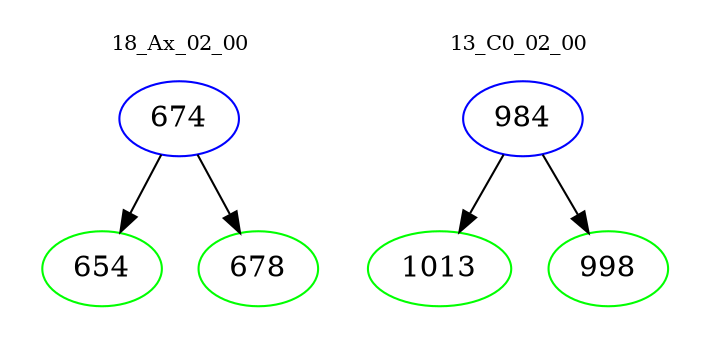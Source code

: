 digraph{
subgraph cluster_0 {
color = white
label = "18_Ax_02_00";
fontsize=10;
T0_674 [label="674", color="blue"]
T0_674 -> T0_654 [color="black"]
T0_654 [label="654", color="green"]
T0_674 -> T0_678 [color="black"]
T0_678 [label="678", color="green"]
}
subgraph cluster_1 {
color = white
label = "13_C0_02_00";
fontsize=10;
T1_984 [label="984", color="blue"]
T1_984 -> T1_1013 [color="black"]
T1_1013 [label="1013", color="green"]
T1_984 -> T1_998 [color="black"]
T1_998 [label="998", color="green"]
}
}
